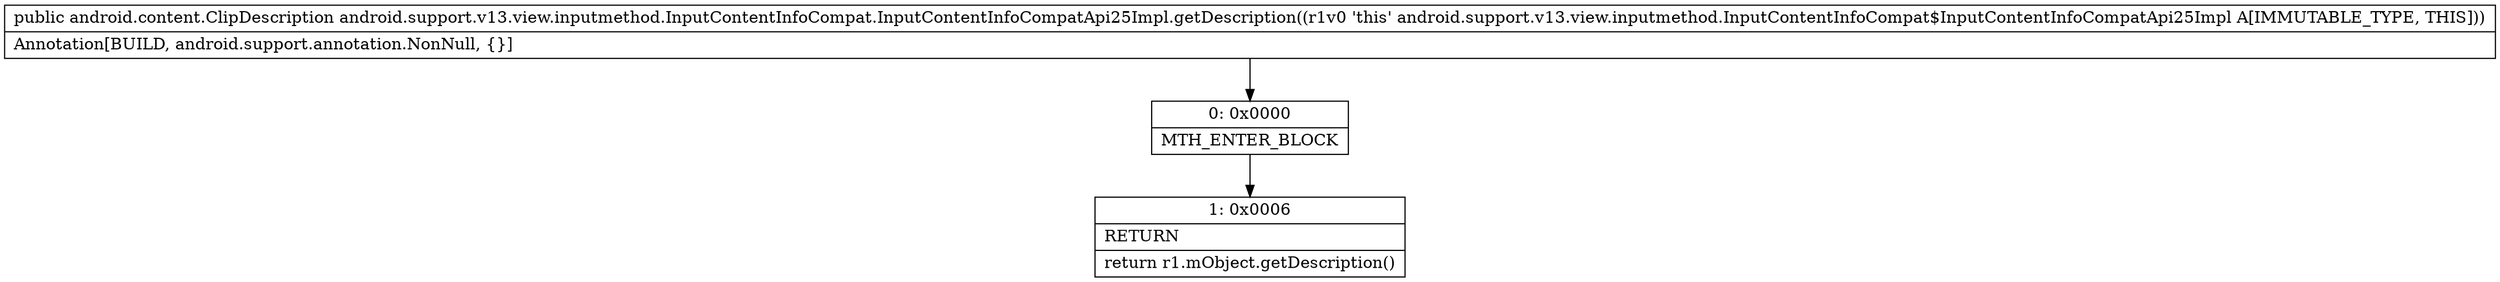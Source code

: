digraph "CFG forandroid.support.v13.view.inputmethod.InputContentInfoCompat.InputContentInfoCompatApi25Impl.getDescription()Landroid\/content\/ClipDescription;" {
Node_0 [shape=record,label="{0\:\ 0x0000|MTH_ENTER_BLOCK\l}"];
Node_1 [shape=record,label="{1\:\ 0x0006|RETURN\l|return r1.mObject.getDescription()\l}"];
MethodNode[shape=record,label="{public android.content.ClipDescription android.support.v13.view.inputmethod.InputContentInfoCompat.InputContentInfoCompatApi25Impl.getDescription((r1v0 'this' android.support.v13.view.inputmethod.InputContentInfoCompat$InputContentInfoCompatApi25Impl A[IMMUTABLE_TYPE, THIS]))  | Annotation[BUILD, android.support.annotation.NonNull, \{\}]\l}"];
MethodNode -> Node_0;
Node_0 -> Node_1;
}


